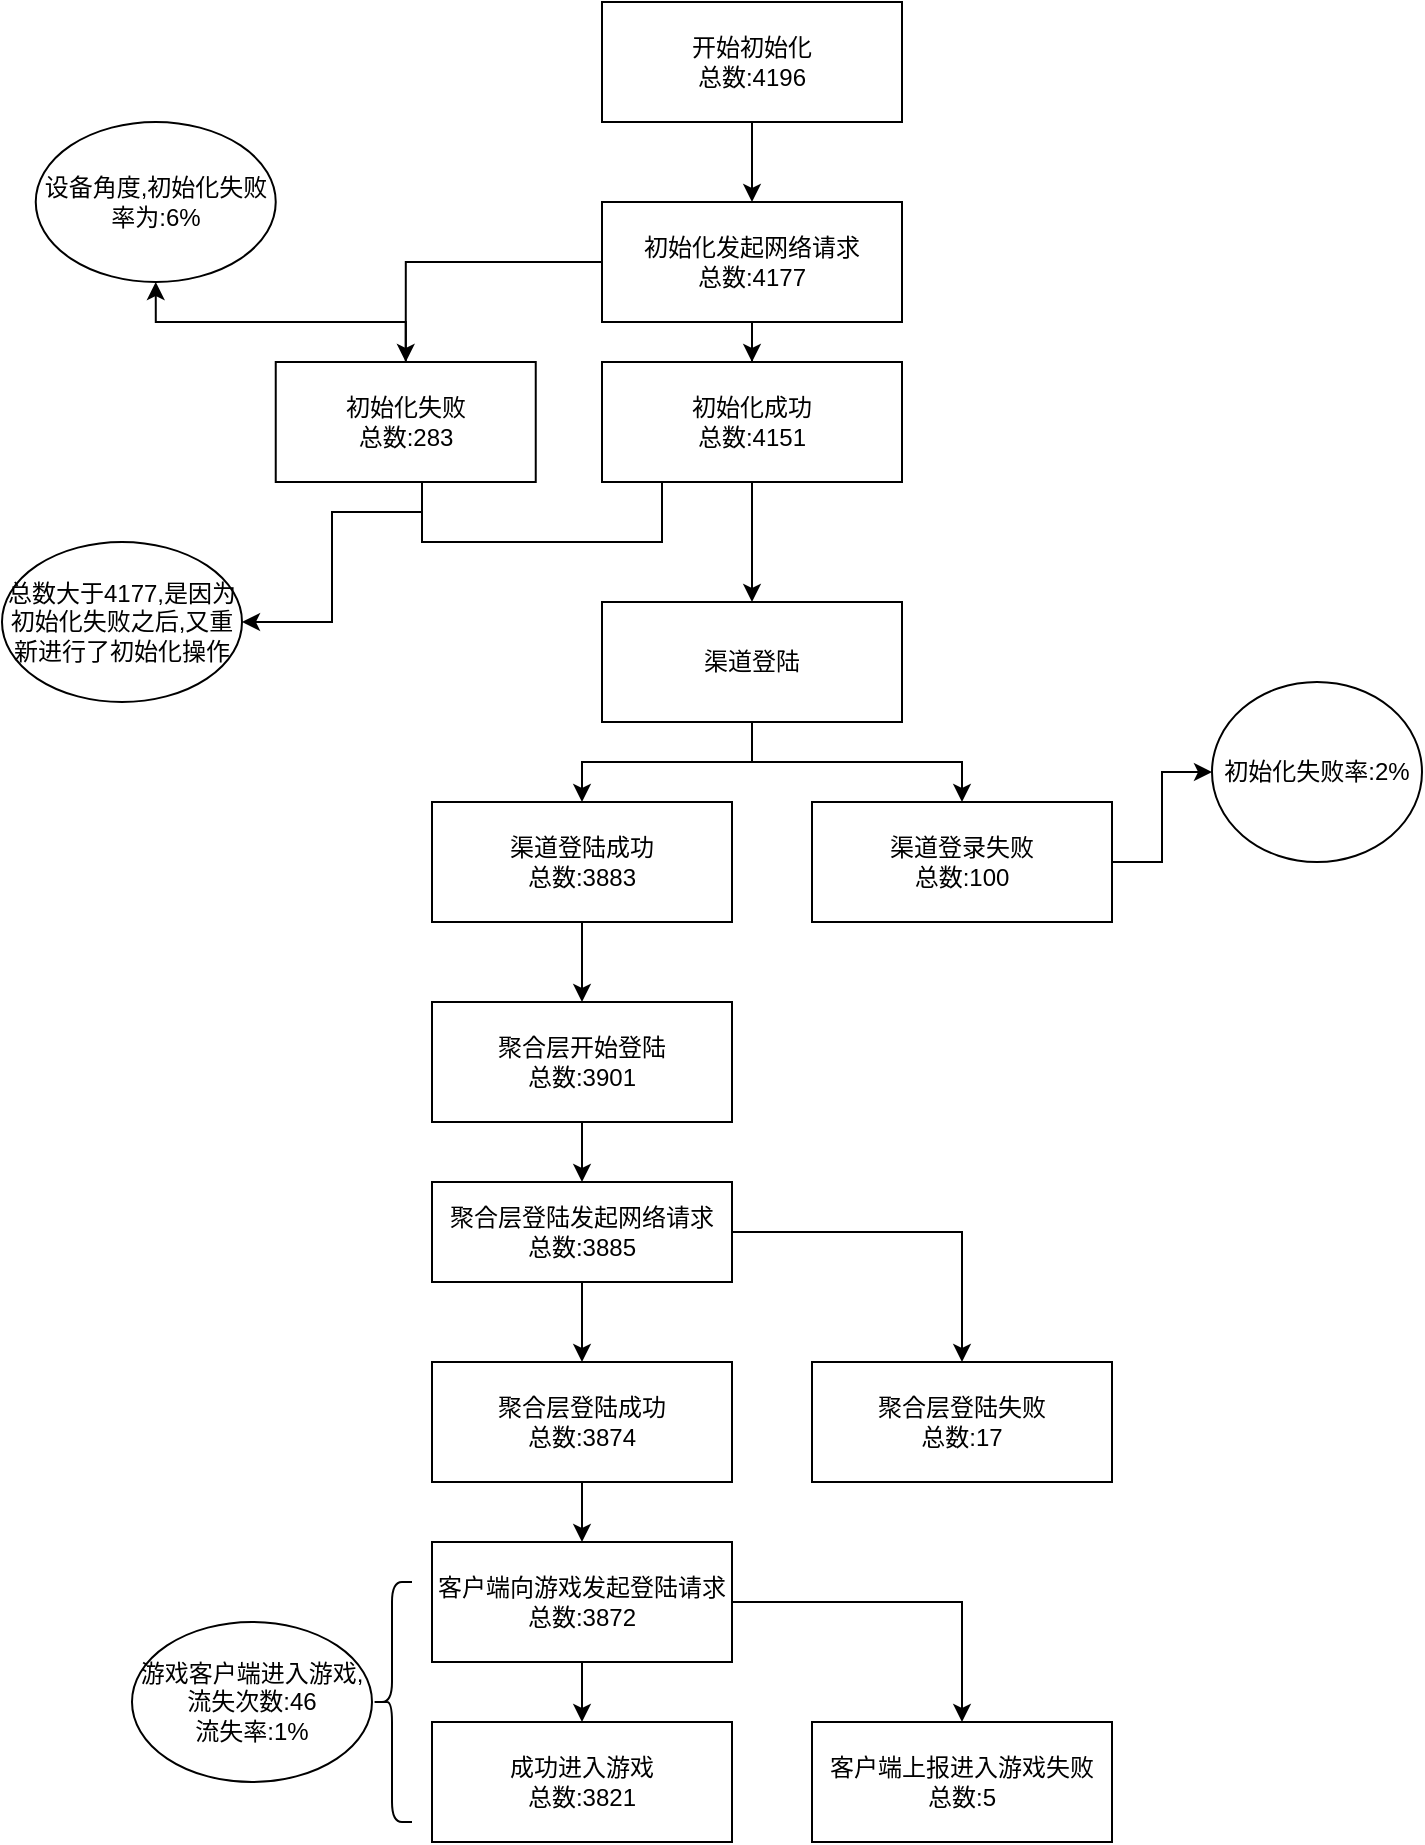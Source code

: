 <mxfile version="14.2.9" type="github">
  <diagram id="C5RBs43oDa-KdzZeNtuy" name="Page-1">
    <mxGraphModel dx="1381" dy="765" grid="1" gridSize="10" guides="1" tooltips="1" connect="1" arrows="1" fold="1" page="1" pageScale="1" pageWidth="827" pageHeight="1169" math="0" shadow="0">
      <root>
        <mxCell id="WIyWlLk6GJQsqaUBKTNV-0" />
        <mxCell id="WIyWlLk6GJQsqaUBKTNV-1" parent="WIyWlLk6GJQsqaUBKTNV-0" />
        <mxCell id="1Vjf7NnYEk90J9PH0Oi4-1" style="edgeStyle=orthogonalEdgeStyle;rounded=0;orthogonalLoop=1;jettySize=auto;html=1;entryX=0.5;entryY=0;entryDx=0;entryDy=0;" edge="1" parent="WIyWlLk6GJQsqaUBKTNV-1" source="1Vjf7NnYEk90J9PH0Oi4-2" target="1Vjf7NnYEk90J9PH0Oi4-6">
          <mxGeometry relative="1" as="geometry" />
        </mxCell>
        <mxCell id="1Vjf7NnYEk90J9PH0Oi4-2" value="开始初始化&lt;br&gt;总数:4196" style="rounded=0;whiteSpace=wrap;html=1;" vertex="1" parent="WIyWlLk6GJQsqaUBKTNV-1">
          <mxGeometry x="370" y="30" width="150" height="60" as="geometry" />
        </mxCell>
        <mxCell id="1Vjf7NnYEk90J9PH0Oi4-4" style="edgeStyle=orthogonalEdgeStyle;rounded=0;orthogonalLoop=1;jettySize=auto;html=1;entryX=0.5;entryY=0;entryDx=0;entryDy=0;" edge="1" parent="WIyWlLk6GJQsqaUBKTNV-1" source="1Vjf7NnYEk90J9PH0Oi4-6" target="1Vjf7NnYEk90J9PH0Oi4-11">
          <mxGeometry relative="1" as="geometry" />
        </mxCell>
        <mxCell id="1Vjf7NnYEk90J9PH0Oi4-5" style="edgeStyle=orthogonalEdgeStyle;rounded=0;orthogonalLoop=1;jettySize=auto;html=1;entryX=0.5;entryY=0;entryDx=0;entryDy=0;" edge="1" parent="WIyWlLk6GJQsqaUBKTNV-1" source="1Vjf7NnYEk90J9PH0Oi4-6" target="1Vjf7NnYEk90J9PH0Oi4-13">
          <mxGeometry relative="1" as="geometry" />
        </mxCell>
        <mxCell id="1Vjf7NnYEk90J9PH0Oi4-6" value="初始化发起网络请求&lt;br&gt;总数:4177" style="rounded=0;whiteSpace=wrap;html=1;" vertex="1" parent="WIyWlLk6GJQsqaUBKTNV-1">
          <mxGeometry x="370" y="130" width="150" height="60" as="geometry" />
        </mxCell>
        <mxCell id="1Vjf7NnYEk90J9PH0Oi4-55" style="edgeStyle=orthogonalEdgeStyle;rounded=0;orthogonalLoop=1;jettySize=auto;html=1;entryX=0.5;entryY=0;entryDx=0;entryDy=0;" edge="1" parent="WIyWlLk6GJQsqaUBKTNV-1" source="1Vjf7NnYEk90J9PH0Oi4-11" target="1Vjf7NnYEk90J9PH0Oi4-20">
          <mxGeometry relative="1" as="geometry" />
        </mxCell>
        <mxCell id="1Vjf7NnYEk90J9PH0Oi4-11" value="初始化成功&lt;br&gt;总数:4151" style="rounded=0;whiteSpace=wrap;html=1;" vertex="1" parent="WIyWlLk6GJQsqaUBKTNV-1">
          <mxGeometry x="370" y="210" width="150" height="60" as="geometry" />
        </mxCell>
        <mxCell id="1Vjf7NnYEk90J9PH0Oi4-57" style="edgeStyle=orthogonalEdgeStyle;rounded=0;orthogonalLoop=1;jettySize=auto;html=1;entryX=0.5;entryY=1;entryDx=0;entryDy=0;" edge="1" parent="WIyWlLk6GJQsqaUBKTNV-1" source="1Vjf7NnYEk90J9PH0Oi4-13" target="1Vjf7NnYEk90J9PH0Oi4-56">
          <mxGeometry relative="1" as="geometry" />
        </mxCell>
        <mxCell id="1Vjf7NnYEk90J9PH0Oi4-13" value="初始化失败&lt;br&gt;总数:283" style="rounded=0;whiteSpace=wrap;html=1;" vertex="1" parent="WIyWlLk6GJQsqaUBKTNV-1">
          <mxGeometry x="206.87" y="210" width="130" height="60" as="geometry" />
        </mxCell>
        <mxCell id="1Vjf7NnYEk90J9PH0Oi4-18" style="edgeStyle=orthogonalEdgeStyle;rounded=0;orthogonalLoop=1;jettySize=auto;html=1;entryX=0.5;entryY=0;entryDx=0;entryDy=0;" edge="1" parent="WIyWlLk6GJQsqaUBKTNV-1" source="1Vjf7NnYEk90J9PH0Oi4-20" target="1Vjf7NnYEk90J9PH0Oi4-24">
          <mxGeometry relative="1" as="geometry" />
        </mxCell>
        <mxCell id="1Vjf7NnYEk90J9PH0Oi4-19" style="edgeStyle=orthogonalEdgeStyle;rounded=0;orthogonalLoop=1;jettySize=auto;html=1;" edge="1" parent="WIyWlLk6GJQsqaUBKTNV-1" source="1Vjf7NnYEk90J9PH0Oi4-20" target="1Vjf7NnYEk90J9PH0Oi4-22">
          <mxGeometry relative="1" as="geometry" />
        </mxCell>
        <mxCell id="1Vjf7NnYEk90J9PH0Oi4-20" value="渠道登陆" style="rounded=0;whiteSpace=wrap;html=1;" vertex="1" parent="WIyWlLk6GJQsqaUBKTNV-1">
          <mxGeometry x="370" y="330" width="150" height="60" as="geometry" />
        </mxCell>
        <mxCell id="1Vjf7NnYEk90J9PH0Oi4-21" style="edgeStyle=orthogonalEdgeStyle;rounded=0;orthogonalLoop=1;jettySize=auto;html=1;" edge="1" parent="WIyWlLk6GJQsqaUBKTNV-1" source="1Vjf7NnYEk90J9PH0Oi4-22" target="1Vjf7NnYEk90J9PH0Oi4-25">
          <mxGeometry relative="1" as="geometry" />
        </mxCell>
        <mxCell id="1Vjf7NnYEk90J9PH0Oi4-22" value="渠道登录失败&lt;br&gt;总数:100" style="rounded=0;whiteSpace=wrap;html=1;" vertex="1" parent="WIyWlLk6GJQsqaUBKTNV-1">
          <mxGeometry x="475" y="430" width="150" height="60" as="geometry" />
        </mxCell>
        <mxCell id="1Vjf7NnYEk90J9PH0Oi4-23" style="edgeStyle=orthogonalEdgeStyle;rounded=0;orthogonalLoop=1;jettySize=auto;html=1;entryX=0.5;entryY=0;entryDx=0;entryDy=0;" edge="1" parent="WIyWlLk6GJQsqaUBKTNV-1" source="1Vjf7NnYEk90J9PH0Oi4-24" target="1Vjf7NnYEk90J9PH0Oi4-27">
          <mxGeometry relative="1" as="geometry" />
        </mxCell>
        <mxCell id="1Vjf7NnYEk90J9PH0Oi4-24" value="渠道登陆成功&lt;br&gt;总数:3883" style="rounded=0;whiteSpace=wrap;html=1;" vertex="1" parent="WIyWlLk6GJQsqaUBKTNV-1">
          <mxGeometry x="285" y="430" width="150" height="60" as="geometry" />
        </mxCell>
        <mxCell id="1Vjf7NnYEk90J9PH0Oi4-25" value="&lt;div style=&quot;text-align: left&quot;&gt;初始化失败率:2%&lt;/div&gt;" style="ellipse;whiteSpace=wrap;html=1;" vertex="1" parent="WIyWlLk6GJQsqaUBKTNV-1">
          <mxGeometry x="675" y="370" width="105" height="90" as="geometry" />
        </mxCell>
        <mxCell id="1Vjf7NnYEk90J9PH0Oi4-26" style="edgeStyle=orthogonalEdgeStyle;rounded=0;orthogonalLoop=1;jettySize=auto;html=1;" edge="1" parent="WIyWlLk6GJQsqaUBKTNV-1" source="1Vjf7NnYEk90J9PH0Oi4-27" target="1Vjf7NnYEk90J9PH0Oi4-31">
          <mxGeometry relative="1" as="geometry" />
        </mxCell>
        <mxCell id="1Vjf7NnYEk90J9PH0Oi4-27" value="聚合层开始登陆&lt;br&gt;总数:3901" style="rounded=0;whiteSpace=wrap;html=1;" vertex="1" parent="WIyWlLk6GJQsqaUBKTNV-1">
          <mxGeometry x="285" y="530" width="150" height="60" as="geometry" />
        </mxCell>
        <mxCell id="1Vjf7NnYEk90J9PH0Oi4-28" style="edgeStyle=orthogonalEdgeStyle;rounded=0;orthogonalLoop=1;jettySize=auto;html=1;entryX=0.5;entryY=0;entryDx=0;entryDy=0;" edge="1" parent="WIyWlLk6GJQsqaUBKTNV-1" source="1Vjf7NnYEk90J9PH0Oi4-31" target="1Vjf7NnYEk90J9PH0Oi4-33">
          <mxGeometry relative="1" as="geometry" />
        </mxCell>
        <mxCell id="1Vjf7NnYEk90J9PH0Oi4-58" style="edgeStyle=orthogonalEdgeStyle;rounded=0;orthogonalLoop=1;jettySize=auto;html=1;" edge="1" parent="WIyWlLk6GJQsqaUBKTNV-1" source="1Vjf7NnYEk90J9PH0Oi4-31" target="1Vjf7NnYEk90J9PH0Oi4-34">
          <mxGeometry relative="1" as="geometry" />
        </mxCell>
        <mxCell id="1Vjf7NnYEk90J9PH0Oi4-31" value="聚合层登陆发起网络请求&lt;br&gt;总数:3885" style="rounded=0;whiteSpace=wrap;html=1;" vertex="1" parent="WIyWlLk6GJQsqaUBKTNV-1">
          <mxGeometry x="285" y="620" width="150" height="50" as="geometry" />
        </mxCell>
        <mxCell id="1Vjf7NnYEk90J9PH0Oi4-32" style="edgeStyle=orthogonalEdgeStyle;rounded=0;orthogonalLoop=1;jettySize=auto;html=1;entryX=0.5;entryY=0;entryDx=0;entryDy=0;" edge="1" parent="WIyWlLk6GJQsqaUBKTNV-1" source="1Vjf7NnYEk90J9PH0Oi4-33" target="1Vjf7NnYEk90J9PH0Oi4-38">
          <mxGeometry relative="1" as="geometry" />
        </mxCell>
        <mxCell id="1Vjf7NnYEk90J9PH0Oi4-33" value="聚合层登陆成功&lt;br&gt;总数:3874" style="rounded=0;whiteSpace=wrap;html=1;" vertex="1" parent="WIyWlLk6GJQsqaUBKTNV-1">
          <mxGeometry x="285" y="710" width="150" height="60" as="geometry" />
        </mxCell>
        <mxCell id="1Vjf7NnYEk90J9PH0Oi4-34" value="聚合层登陆失败&lt;br&gt;总数:17" style="rounded=0;whiteSpace=wrap;html=1;" vertex="1" parent="WIyWlLk6GJQsqaUBKTNV-1">
          <mxGeometry x="475" y="710" width="150" height="60" as="geometry" />
        </mxCell>
        <mxCell id="1Vjf7NnYEk90J9PH0Oi4-36" style="edgeStyle=orthogonalEdgeStyle;rounded=0;orthogonalLoop=1;jettySize=auto;html=1;entryX=0.5;entryY=0;entryDx=0;entryDy=0;" edge="1" parent="WIyWlLk6GJQsqaUBKTNV-1" source="1Vjf7NnYEk90J9PH0Oi4-38" target="1Vjf7NnYEk90J9PH0Oi4-39">
          <mxGeometry relative="1" as="geometry" />
        </mxCell>
        <mxCell id="1Vjf7NnYEk90J9PH0Oi4-37" style="edgeStyle=orthogonalEdgeStyle;rounded=0;orthogonalLoop=1;jettySize=auto;html=1;" edge="1" parent="WIyWlLk6GJQsqaUBKTNV-1" source="1Vjf7NnYEk90J9PH0Oi4-38" target="1Vjf7NnYEk90J9PH0Oi4-40">
          <mxGeometry relative="1" as="geometry" />
        </mxCell>
        <mxCell id="1Vjf7NnYEk90J9PH0Oi4-38" value="客户端向游戏发起登陆请求&lt;br&gt;总数:3872" style="rounded=0;whiteSpace=wrap;html=1;" vertex="1" parent="WIyWlLk6GJQsqaUBKTNV-1">
          <mxGeometry x="285" y="800" width="150" height="60" as="geometry" />
        </mxCell>
        <mxCell id="1Vjf7NnYEk90J9PH0Oi4-39" value="成功进入游戏&lt;br&gt;总数:3821" style="rounded=0;whiteSpace=wrap;html=1;" vertex="1" parent="WIyWlLk6GJQsqaUBKTNV-1">
          <mxGeometry x="285" y="890" width="150" height="60" as="geometry" />
        </mxCell>
        <mxCell id="1Vjf7NnYEk90J9PH0Oi4-40" value="客户端上报进入游戏失败&lt;br&gt;总数:5" style="rounded=0;whiteSpace=wrap;html=1;" vertex="1" parent="WIyWlLk6GJQsqaUBKTNV-1">
          <mxGeometry x="475" y="890" width="150" height="60" as="geometry" />
        </mxCell>
        <mxCell id="1Vjf7NnYEk90J9PH0Oi4-41" value="" style="shape=curlyBracket;whiteSpace=wrap;html=1;rounded=1;" vertex="1" parent="WIyWlLk6GJQsqaUBKTNV-1">
          <mxGeometry x="255" y="820" width="20" height="120" as="geometry" />
        </mxCell>
        <mxCell id="1Vjf7NnYEk90J9PH0Oi4-42" value="游戏客户端进入游戏,流失次数:46&lt;br&gt;流失率:1%" style="ellipse;whiteSpace=wrap;html=1;" vertex="1" parent="WIyWlLk6GJQsqaUBKTNV-1">
          <mxGeometry x="135" y="840" width="120" height="80" as="geometry" />
        </mxCell>
        <mxCell id="1Vjf7NnYEk90J9PH0Oi4-47" value="总数大于4177,是因为初始化失败之后,又重新进行了初始化操作" style="ellipse;whiteSpace=wrap;html=1;" vertex="1" parent="WIyWlLk6GJQsqaUBKTNV-1">
          <mxGeometry x="70" y="300" width="120" height="80" as="geometry" />
        </mxCell>
        <mxCell id="1Vjf7NnYEk90J9PH0Oi4-53" style="edgeStyle=orthogonalEdgeStyle;rounded=0;orthogonalLoop=1;jettySize=auto;html=1;" edge="1" parent="WIyWlLk6GJQsqaUBKTNV-1" source="1Vjf7NnYEk90J9PH0Oi4-51" target="1Vjf7NnYEk90J9PH0Oi4-47">
          <mxGeometry relative="1" as="geometry" />
        </mxCell>
        <mxCell id="1Vjf7NnYEk90J9PH0Oi4-51" value="" style="shape=partialRectangle;whiteSpace=wrap;html=1;bottom=1;right=1;left=1;top=0;fillColor=none;routingCenterX=-0.5;" vertex="1" parent="WIyWlLk6GJQsqaUBKTNV-1">
          <mxGeometry x="280" y="270" width="120" height="30" as="geometry" />
        </mxCell>
        <mxCell id="1Vjf7NnYEk90J9PH0Oi4-56" value="设备角度,初始化失败率为:6%" style="ellipse;whiteSpace=wrap;html=1;" vertex="1" parent="WIyWlLk6GJQsqaUBKTNV-1">
          <mxGeometry x="86.87" y="90" width="120" height="80" as="geometry" />
        </mxCell>
      </root>
    </mxGraphModel>
  </diagram>
</mxfile>
